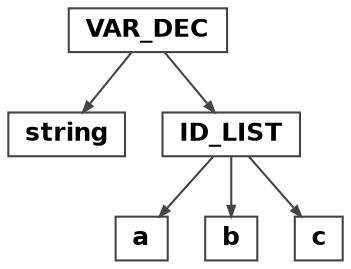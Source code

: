 digraph {

	ordering=out;
	ranksep=.4;
  margin=0;
	bgcolor="white"; node [shape=box, fixedsize=false, fontsize=12, fontname="Helvetica-bold", fontcolor="black"
		width=.25, height=.25, color="#444444", fillcolor="white", style="filled, solid"];
	edge [arrowsize=.5, color="#444444"]

 
  n2 [label="VAR_DEC"];
  n3 [label="string"];
  n4 [label="ID_LIST"];
  n5 [label="a"];
  n6 [label="b"];
  n7 [label="c"];

  n2 -> n3 // "VAR_DEC" -> "string"
  n2 -> n4 // "VAR_DEC" -> "ID_LIST"
  n4 -> n5 // "ID_LIST" -> "a"
  n4 -> n6 // "ID_LIST" -> "b"
  n4 -> n7 // "ID_LIST" -> "c"

}
